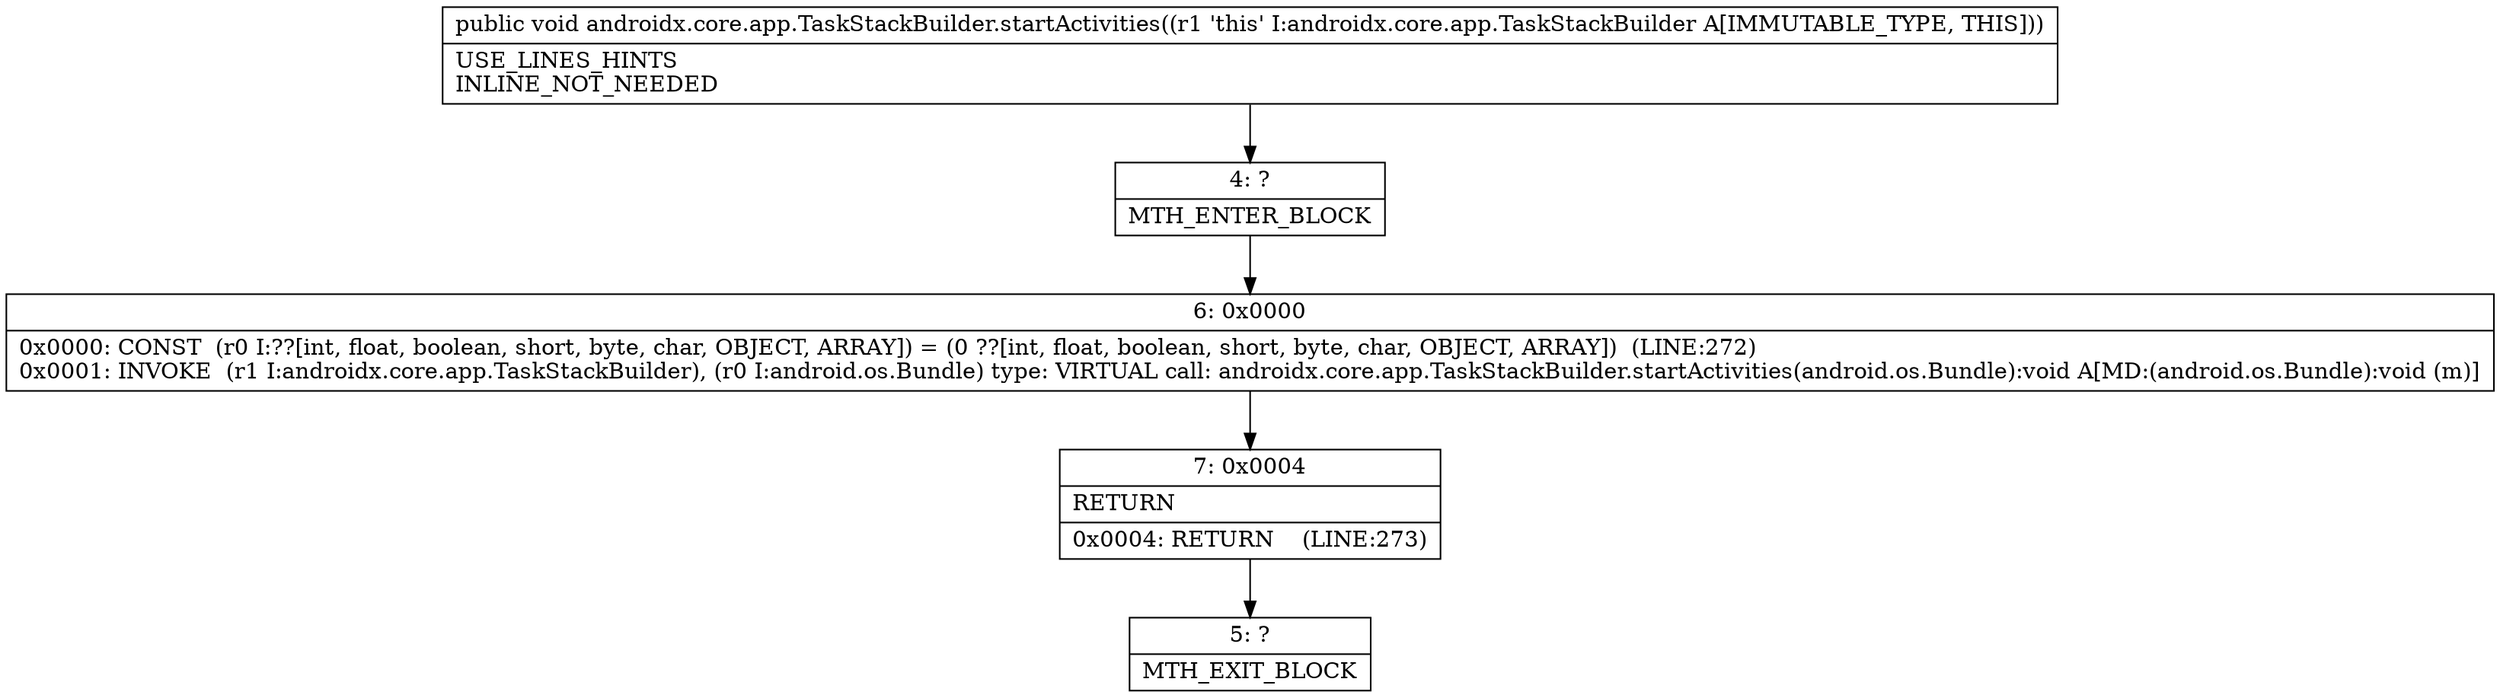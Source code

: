digraph "CFG forandroidx.core.app.TaskStackBuilder.startActivities()V" {
Node_4 [shape=record,label="{4\:\ ?|MTH_ENTER_BLOCK\l}"];
Node_6 [shape=record,label="{6\:\ 0x0000|0x0000: CONST  (r0 I:??[int, float, boolean, short, byte, char, OBJECT, ARRAY]) = (0 ??[int, float, boolean, short, byte, char, OBJECT, ARRAY])  (LINE:272)\l0x0001: INVOKE  (r1 I:androidx.core.app.TaskStackBuilder), (r0 I:android.os.Bundle) type: VIRTUAL call: androidx.core.app.TaskStackBuilder.startActivities(android.os.Bundle):void A[MD:(android.os.Bundle):void (m)]\l}"];
Node_7 [shape=record,label="{7\:\ 0x0004|RETURN\l|0x0004: RETURN    (LINE:273)\l}"];
Node_5 [shape=record,label="{5\:\ ?|MTH_EXIT_BLOCK\l}"];
MethodNode[shape=record,label="{public void androidx.core.app.TaskStackBuilder.startActivities((r1 'this' I:androidx.core.app.TaskStackBuilder A[IMMUTABLE_TYPE, THIS]))  | USE_LINES_HINTS\lINLINE_NOT_NEEDED\l}"];
MethodNode -> Node_4;Node_4 -> Node_6;
Node_6 -> Node_7;
Node_7 -> Node_5;
}

